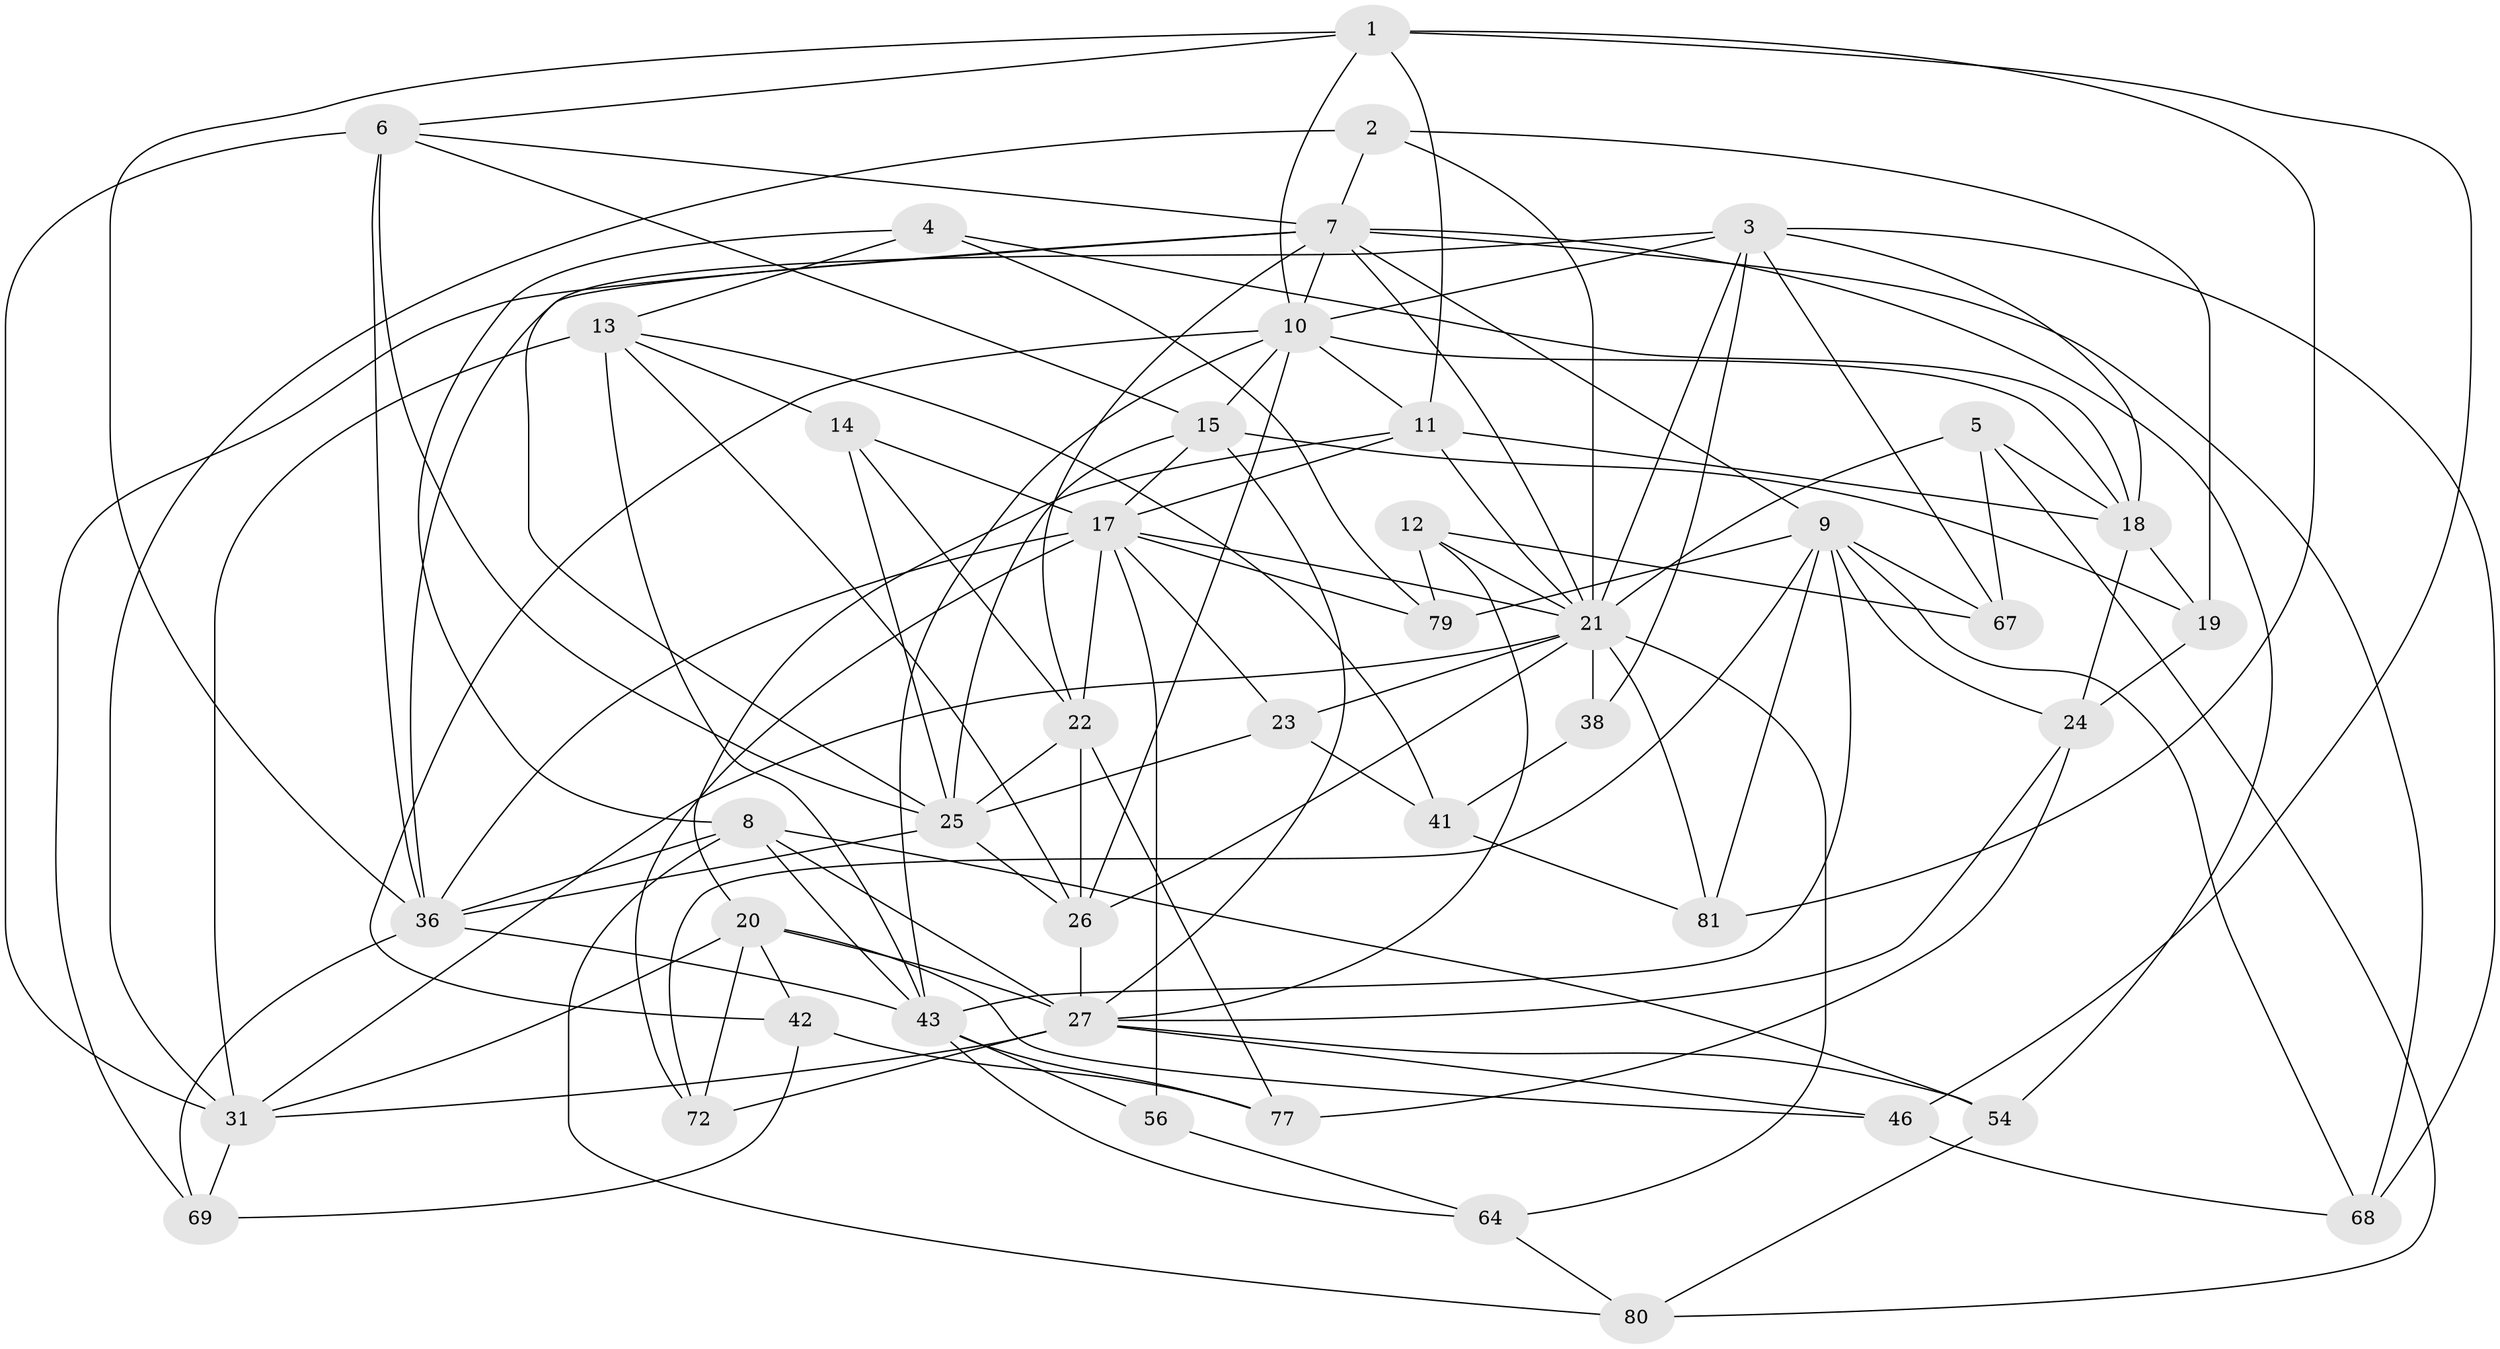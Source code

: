 // original degree distribution, {4: 1.0}
// Generated by graph-tools (version 1.1) at 2025/16/03/09/25 04:16:34]
// undirected, 44 vertices, 125 edges
graph export_dot {
graph [start="1"]
  node [color=gray90,style=filled];
  1 [super="+83"];
  2;
  3 [super="+50+63"];
  4;
  5;
  6 [super="+28"];
  7 [super="+53+16"];
  8 [super="+37"];
  9 [super="+35+33"];
  10 [super="+51+59"];
  11 [super="+30"];
  12;
  13 [super="+78"];
  14;
  15 [super="+62"];
  17 [super="+47+88+39+52"];
  18 [super="+48+57"];
  19;
  20 [super="+44"];
  21 [super="+73+32"];
  22 [super="+86"];
  23;
  24 [super="+55"];
  25 [super="+58"];
  26 [super="+34"];
  27 [super="+66"];
  31 [super="+82+45"];
  36 [super="+70+87"];
  38;
  41;
  42;
  43 [super="+49"];
  46;
  54;
  56;
  64;
  67;
  68;
  69;
  72;
  77;
  79;
  80;
  81;
  1 -- 10;
  1 -- 36;
  1 -- 81;
  1 -- 46;
  1 -- 6;
  1 -- 11;
  2 -- 21;
  2 -- 19;
  2 -- 31;
  2 -- 7;
  3 -- 36;
  3 -- 67;
  3 -- 18;
  3 -- 38 [weight=2];
  3 -- 10;
  3 -- 68;
  3 -- 21;
  4 -- 79;
  4 -- 13;
  4 -- 8;
  4 -- 18;
  5 -- 67;
  5 -- 80;
  5 -- 18;
  5 -- 21;
  6 -- 15;
  6 -- 31 [weight=2];
  6 -- 7 [weight=2];
  6 -- 36;
  6 -- 25;
  7 -- 54;
  7 -- 25;
  7 -- 22;
  7 -- 68;
  7 -- 69;
  7 -- 9;
  7 -- 10 [weight=2];
  7 -- 21;
  8 -- 80;
  8 -- 27;
  8 -- 36;
  8 -- 43;
  8 -- 54;
  9 -- 24;
  9 -- 72;
  9 -- 68;
  9 -- 43;
  9 -- 81;
  9 -- 67;
  9 -- 79;
  10 -- 26;
  10 -- 43;
  10 -- 18;
  10 -- 42;
  10 -- 11;
  10 -- 15;
  11 -- 17;
  11 -- 18;
  11 -- 20;
  11 -- 21;
  12 -- 79;
  12 -- 67;
  12 -- 21;
  12 -- 27;
  13 -- 43;
  13 -- 41;
  13 -- 14;
  13 -- 26;
  13 -- 31;
  14 -- 17;
  14 -- 25;
  14 -- 22;
  15 -- 19;
  15 -- 17;
  15 -- 25;
  15 -- 27;
  17 -- 23;
  17 -- 56 [weight=2];
  17 -- 22;
  17 -- 79;
  17 -- 72;
  17 -- 36;
  17 -- 21 [weight=2];
  18 -- 24 [weight=2];
  18 -- 19;
  19 -- 24;
  20 -- 46;
  20 -- 72;
  20 -- 42;
  20 -- 27;
  20 -- 31;
  21 -- 31;
  21 -- 64;
  21 -- 38;
  21 -- 81;
  21 -- 23;
  21 -- 26;
  22 -- 77;
  22 -- 25;
  22 -- 26;
  23 -- 41;
  23 -- 25;
  24 -- 77;
  24 -- 27;
  25 -- 26;
  25 -- 36;
  26 -- 27;
  27 -- 54;
  27 -- 72;
  27 -- 46;
  27 -- 31;
  31 -- 69;
  36 -- 43;
  36 -- 69;
  38 -- 41;
  41 -- 81;
  42 -- 77;
  42 -- 69;
  43 -- 64;
  43 -- 56;
  43 -- 77;
  46 -- 68;
  54 -- 80;
  56 -- 64;
  64 -- 80;
}
